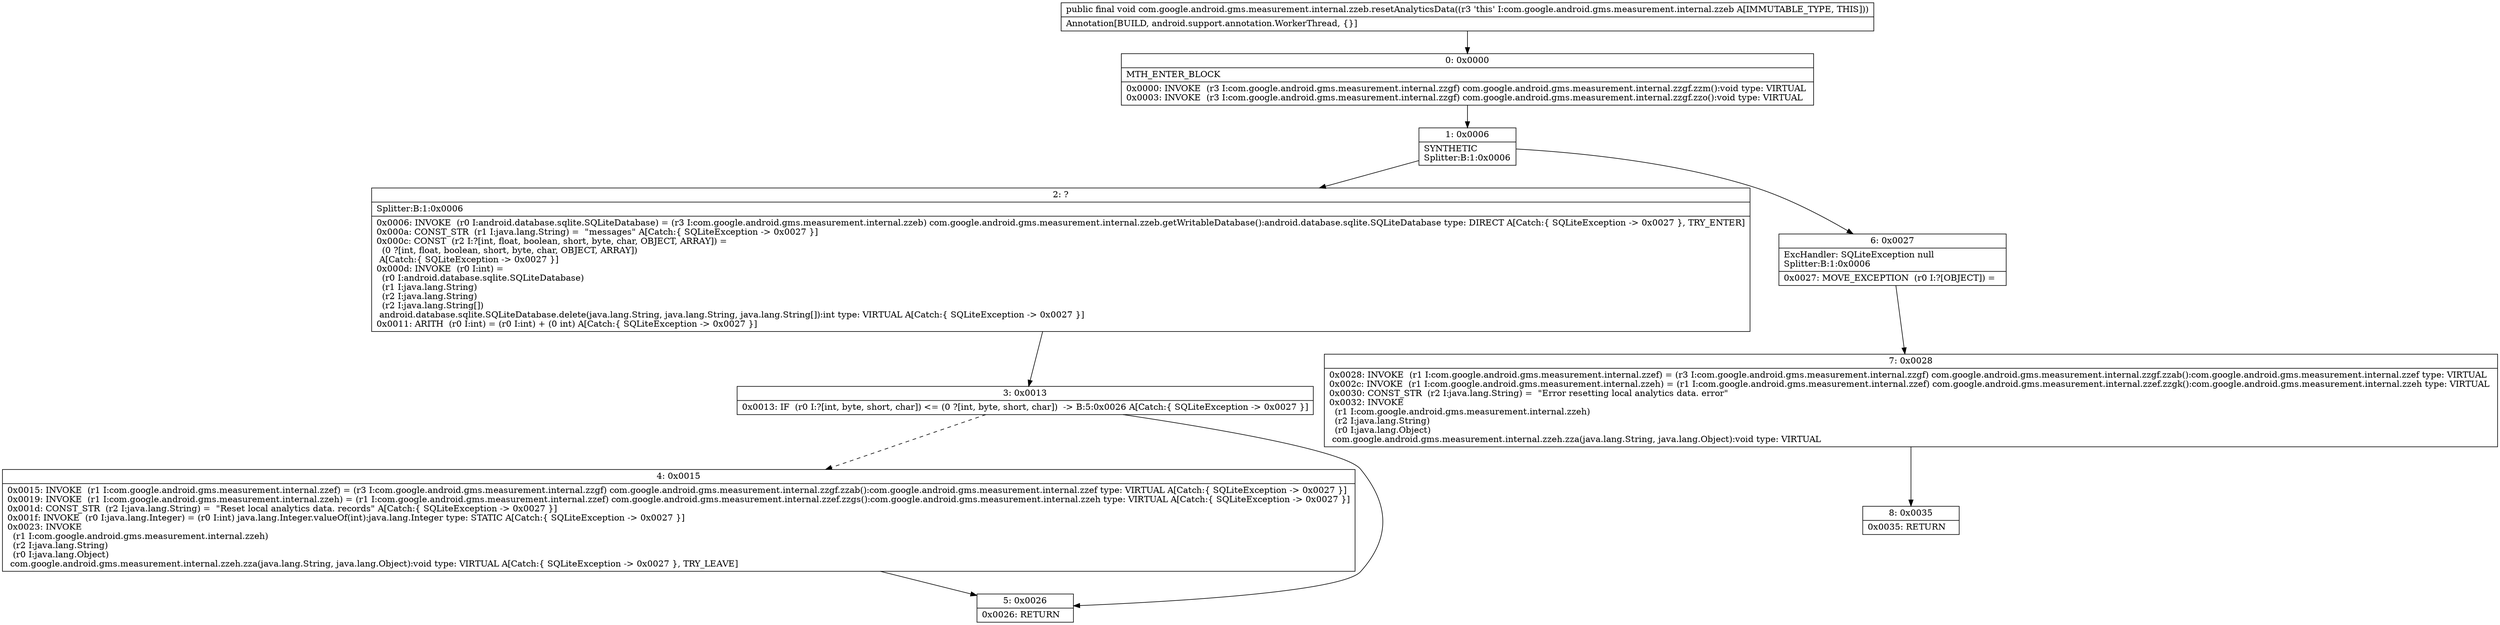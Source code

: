 digraph "CFG forcom.google.android.gms.measurement.internal.zzeb.resetAnalyticsData()V" {
Node_0 [shape=record,label="{0\:\ 0x0000|MTH_ENTER_BLOCK\l|0x0000: INVOKE  (r3 I:com.google.android.gms.measurement.internal.zzgf) com.google.android.gms.measurement.internal.zzgf.zzm():void type: VIRTUAL \l0x0003: INVOKE  (r3 I:com.google.android.gms.measurement.internal.zzgf) com.google.android.gms.measurement.internal.zzgf.zzo():void type: VIRTUAL \l}"];
Node_1 [shape=record,label="{1\:\ 0x0006|SYNTHETIC\lSplitter:B:1:0x0006\l}"];
Node_2 [shape=record,label="{2\:\ ?|Splitter:B:1:0x0006\l|0x0006: INVOKE  (r0 I:android.database.sqlite.SQLiteDatabase) = (r3 I:com.google.android.gms.measurement.internal.zzeb) com.google.android.gms.measurement.internal.zzeb.getWritableDatabase():android.database.sqlite.SQLiteDatabase type: DIRECT A[Catch:\{ SQLiteException \-\> 0x0027 \}, TRY_ENTER]\l0x000a: CONST_STR  (r1 I:java.lang.String) =  \"messages\" A[Catch:\{ SQLiteException \-\> 0x0027 \}]\l0x000c: CONST  (r2 I:?[int, float, boolean, short, byte, char, OBJECT, ARRAY]) = \l  (0 ?[int, float, boolean, short, byte, char, OBJECT, ARRAY])\l A[Catch:\{ SQLiteException \-\> 0x0027 \}]\l0x000d: INVOKE  (r0 I:int) = \l  (r0 I:android.database.sqlite.SQLiteDatabase)\l  (r1 I:java.lang.String)\l  (r2 I:java.lang.String)\l  (r2 I:java.lang.String[])\l android.database.sqlite.SQLiteDatabase.delete(java.lang.String, java.lang.String, java.lang.String[]):int type: VIRTUAL A[Catch:\{ SQLiteException \-\> 0x0027 \}]\l0x0011: ARITH  (r0 I:int) = (r0 I:int) + (0 int) A[Catch:\{ SQLiteException \-\> 0x0027 \}]\l}"];
Node_3 [shape=record,label="{3\:\ 0x0013|0x0013: IF  (r0 I:?[int, byte, short, char]) \<= (0 ?[int, byte, short, char])  \-\> B:5:0x0026 A[Catch:\{ SQLiteException \-\> 0x0027 \}]\l}"];
Node_4 [shape=record,label="{4\:\ 0x0015|0x0015: INVOKE  (r1 I:com.google.android.gms.measurement.internal.zzef) = (r3 I:com.google.android.gms.measurement.internal.zzgf) com.google.android.gms.measurement.internal.zzgf.zzab():com.google.android.gms.measurement.internal.zzef type: VIRTUAL A[Catch:\{ SQLiteException \-\> 0x0027 \}]\l0x0019: INVOKE  (r1 I:com.google.android.gms.measurement.internal.zzeh) = (r1 I:com.google.android.gms.measurement.internal.zzef) com.google.android.gms.measurement.internal.zzef.zzgs():com.google.android.gms.measurement.internal.zzeh type: VIRTUAL A[Catch:\{ SQLiteException \-\> 0x0027 \}]\l0x001d: CONST_STR  (r2 I:java.lang.String) =  \"Reset local analytics data. records\" A[Catch:\{ SQLiteException \-\> 0x0027 \}]\l0x001f: INVOKE  (r0 I:java.lang.Integer) = (r0 I:int) java.lang.Integer.valueOf(int):java.lang.Integer type: STATIC A[Catch:\{ SQLiteException \-\> 0x0027 \}]\l0x0023: INVOKE  \l  (r1 I:com.google.android.gms.measurement.internal.zzeh)\l  (r2 I:java.lang.String)\l  (r0 I:java.lang.Object)\l com.google.android.gms.measurement.internal.zzeh.zza(java.lang.String, java.lang.Object):void type: VIRTUAL A[Catch:\{ SQLiteException \-\> 0x0027 \}, TRY_LEAVE]\l}"];
Node_5 [shape=record,label="{5\:\ 0x0026|0x0026: RETURN   \l}"];
Node_6 [shape=record,label="{6\:\ 0x0027|ExcHandler: SQLiteException null\lSplitter:B:1:0x0006\l|0x0027: MOVE_EXCEPTION  (r0 I:?[OBJECT]) =  \l}"];
Node_7 [shape=record,label="{7\:\ 0x0028|0x0028: INVOKE  (r1 I:com.google.android.gms.measurement.internal.zzef) = (r3 I:com.google.android.gms.measurement.internal.zzgf) com.google.android.gms.measurement.internal.zzgf.zzab():com.google.android.gms.measurement.internal.zzef type: VIRTUAL \l0x002c: INVOKE  (r1 I:com.google.android.gms.measurement.internal.zzeh) = (r1 I:com.google.android.gms.measurement.internal.zzef) com.google.android.gms.measurement.internal.zzef.zzgk():com.google.android.gms.measurement.internal.zzeh type: VIRTUAL \l0x0030: CONST_STR  (r2 I:java.lang.String) =  \"Error resetting local analytics data. error\" \l0x0032: INVOKE  \l  (r1 I:com.google.android.gms.measurement.internal.zzeh)\l  (r2 I:java.lang.String)\l  (r0 I:java.lang.Object)\l com.google.android.gms.measurement.internal.zzeh.zza(java.lang.String, java.lang.Object):void type: VIRTUAL \l}"];
Node_8 [shape=record,label="{8\:\ 0x0035|0x0035: RETURN   \l}"];
MethodNode[shape=record,label="{public final void com.google.android.gms.measurement.internal.zzeb.resetAnalyticsData((r3 'this' I:com.google.android.gms.measurement.internal.zzeb A[IMMUTABLE_TYPE, THIS]))  | Annotation[BUILD, android.support.annotation.WorkerThread, \{\}]\l}"];
MethodNode -> Node_0;
Node_0 -> Node_1;
Node_1 -> Node_2;
Node_1 -> Node_6;
Node_2 -> Node_3;
Node_3 -> Node_4[style=dashed];
Node_3 -> Node_5;
Node_4 -> Node_5;
Node_6 -> Node_7;
Node_7 -> Node_8;
}

